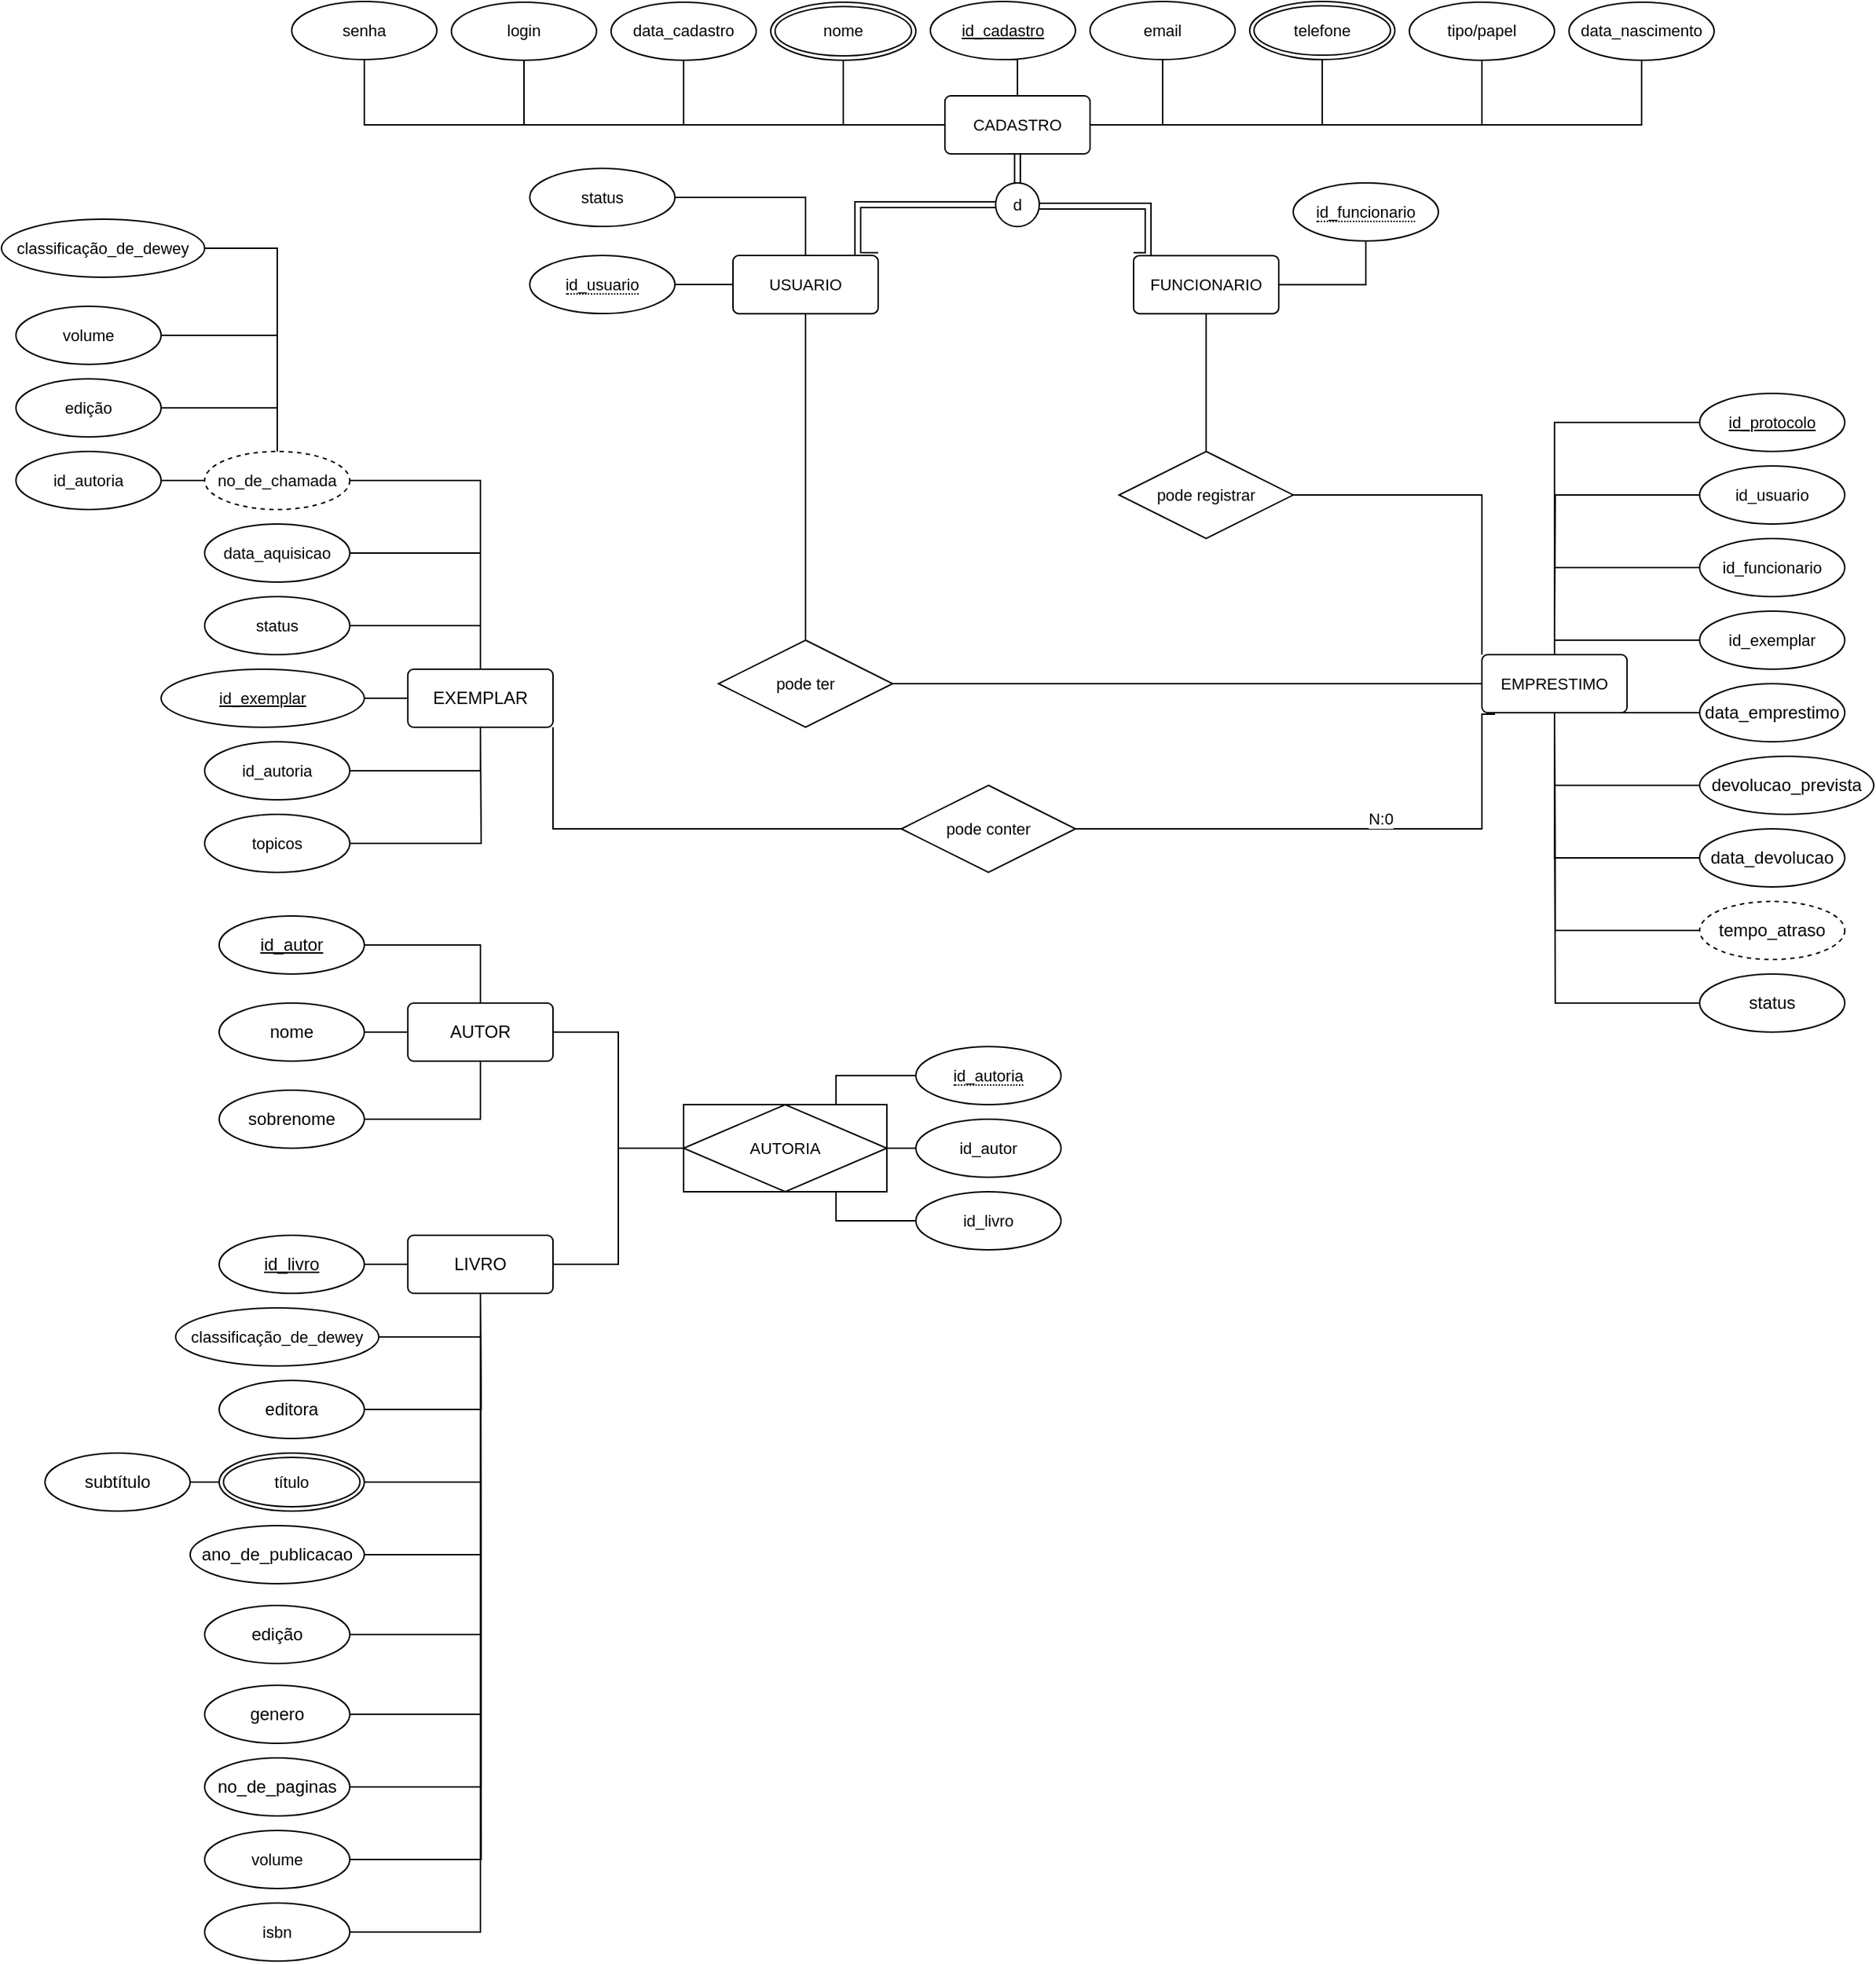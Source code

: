 <mxfile version="26.2.2">
  <diagram name="Página-1" id="CUABwqQ-d0Yb38siOlgN">
    <mxGraphModel dx="1667" dy="2010" grid="1" gridSize="10" guides="1" tooltips="1" connect="1" arrows="1" fold="1" page="1" pageScale="1" pageWidth="827" pageHeight="1169" math="0" shadow="0">
      <root>
        <mxCell id="0" />
        <mxCell id="1" parent="0" />
        <mxCell id="s818jM05VwCNG2R07s9K-25" value="" style="group" vertex="1" connectable="0" parent="1">
          <mxGeometry x="1030" y="-230" width="270" height="440" as="geometry" />
        </mxCell>
        <mxCell id="srS4xKwgPUeACRO9zoYX-149" value="EMPRESTIMO" style="rounded=1;arcSize=10;whiteSpace=wrap;html=1;align=center;fontFamily=Helvetica;fontSize=11;fontColor=default;labelBackgroundColor=default;" parent="s818jM05VwCNG2R07s9K-25" vertex="1">
          <mxGeometry y="180" width="100" height="40" as="geometry" />
        </mxCell>
        <mxCell id="s818jM05VwCNG2R07s9K-11" value="" style="group" vertex="1" connectable="0" parent="s818jM05VwCNG2R07s9K-25">
          <mxGeometry x="150" width="120" height="440" as="geometry" />
        </mxCell>
        <mxCell id="srS4xKwgPUeACRO9zoYX-150" value="id_protocolo" style="ellipse;whiteSpace=wrap;html=1;align=center;fontStyle=4;fontFamily=Helvetica;fontSize=11;fontColor=default;labelBackgroundColor=default;" parent="s818jM05VwCNG2R07s9K-11" vertex="1">
          <mxGeometry width="100" height="40" as="geometry" />
        </mxCell>
        <mxCell id="srS4xKwgPUeACRO9zoYX-151" value="id_funcionario" style="ellipse;whiteSpace=wrap;html=1;align=center;fontFamily=Helvetica;fontSize=11;fontColor=default;labelBackgroundColor=default;" parent="s818jM05VwCNG2R07s9K-11" vertex="1">
          <mxGeometry y="100" width="100" height="40" as="geometry" />
        </mxCell>
        <mxCell id="srS4xKwgPUeACRO9zoYX-152" value="id_usuario" style="ellipse;whiteSpace=wrap;html=1;align=center;fontFamily=Helvetica;fontSize=11;fontColor=default;labelBackgroundColor=default;" parent="s818jM05VwCNG2R07s9K-11" vertex="1">
          <mxGeometry y="50" width="100" height="40" as="geometry" />
        </mxCell>
        <mxCell id="s818jM05VwCNG2R07s9K-17" style="edgeStyle=orthogonalEdgeStyle;shape=connector;rounded=0;orthogonalLoop=1;jettySize=auto;html=1;exitX=0;exitY=0.5;exitDx=0;exitDy=0;strokeColor=default;align=center;verticalAlign=middle;fontFamily=Helvetica;fontSize=11;fontColor=default;labelBackgroundColor=default;startFill=0;endArrow=none;" edge="1" parent="s818jM05VwCNG2R07s9K-11" source="s818jM05VwCNG2R07s9K-2">
          <mxGeometry relative="1" as="geometry">
            <mxPoint x="-100" y="160" as="targetPoint" />
            <Array as="points">
              <mxPoint x="-100" y="170" />
            </Array>
          </mxGeometry>
        </mxCell>
        <mxCell id="s818jM05VwCNG2R07s9K-2" value="id_exemplar" style="ellipse;whiteSpace=wrap;html=1;align=center;fontFamily=Helvetica;fontSize=11;fontColor=default;labelBackgroundColor=default;" vertex="1" parent="s818jM05VwCNG2R07s9K-11">
          <mxGeometry y="150" width="100" height="40" as="geometry" />
        </mxCell>
        <mxCell id="s818jM05VwCNG2R07s9K-23" style="edgeStyle=orthogonalEdgeStyle;shape=connector;rounded=0;orthogonalLoop=1;jettySize=auto;html=1;exitX=0;exitY=0.5;exitDx=0;exitDy=0;strokeColor=default;align=center;verticalAlign=middle;fontFamily=Helvetica;fontSize=11;fontColor=default;labelBackgroundColor=default;startFill=0;endArrow=none;" edge="1" parent="s818jM05VwCNG2R07s9K-11" source="s818jM05VwCNG2R07s9K-4">
          <mxGeometry relative="1" as="geometry">
            <mxPoint x="-100" y="220" as="targetPoint" />
          </mxGeometry>
        </mxCell>
        <mxCell id="s818jM05VwCNG2R07s9K-4" value="status" style="ellipse;whiteSpace=wrap;html=1;align=center;" vertex="1" parent="s818jM05VwCNG2R07s9K-11">
          <mxGeometry y="400" width="100" height="40" as="geometry" />
        </mxCell>
        <mxCell id="s818jM05VwCNG2R07s9K-5" value="data_devolucao" style="ellipse;whiteSpace=wrap;html=1;align=center;" vertex="1" parent="s818jM05VwCNG2R07s9K-11">
          <mxGeometry y="300" width="100" height="40" as="geometry" />
        </mxCell>
        <mxCell id="s818jM05VwCNG2R07s9K-6" value="devolucao_prevista" style="ellipse;whiteSpace=wrap;html=1;align=center;" vertex="1" parent="s818jM05VwCNG2R07s9K-11">
          <mxGeometry y="250" width="120" height="40" as="geometry" />
        </mxCell>
        <mxCell id="s818jM05VwCNG2R07s9K-7" value="data_emprestimo" style="ellipse;whiteSpace=wrap;html=1;align=center;" vertex="1" parent="s818jM05VwCNG2R07s9K-11">
          <mxGeometry y="200" width="100" height="40" as="geometry" />
        </mxCell>
        <mxCell id="s818jM05VwCNG2R07s9K-22" style="edgeStyle=orthogonalEdgeStyle;shape=connector;rounded=0;orthogonalLoop=1;jettySize=auto;html=1;exitX=0;exitY=0.5;exitDx=0;exitDy=0;strokeColor=default;align=center;verticalAlign=middle;fontFamily=Helvetica;fontSize=11;fontColor=default;labelBackgroundColor=default;startFill=0;endArrow=none;" edge="1" parent="s818jM05VwCNG2R07s9K-11" source="s818jM05VwCNG2R07s9K-9">
          <mxGeometry relative="1" as="geometry">
            <mxPoint x="-100" y="220" as="targetPoint" />
          </mxGeometry>
        </mxCell>
        <mxCell id="s818jM05VwCNG2R07s9K-9" value="tempo_atraso" style="ellipse;whiteSpace=wrap;html=1;align=center;dashed=1;" vertex="1" parent="s818jM05VwCNG2R07s9K-11">
          <mxGeometry y="350" width="100" height="40" as="geometry" />
        </mxCell>
        <mxCell id="s818jM05VwCNG2R07s9K-12" style="edgeStyle=orthogonalEdgeStyle;rounded=0;orthogonalLoop=1;jettySize=auto;html=1;exitX=0;exitY=0.5;exitDx=0;exitDy=0;entryX=0.5;entryY=0;entryDx=0;entryDy=0;endArrow=none;startFill=0;" edge="1" parent="s818jM05VwCNG2R07s9K-25" source="srS4xKwgPUeACRO9zoYX-150" target="srS4xKwgPUeACRO9zoYX-149">
          <mxGeometry relative="1" as="geometry" />
        </mxCell>
        <mxCell id="s818jM05VwCNG2R07s9K-15" style="edgeStyle=orthogonalEdgeStyle;shape=connector;rounded=0;orthogonalLoop=1;jettySize=auto;html=1;exitX=0;exitY=0.5;exitDx=0;exitDy=0;strokeColor=default;align=center;verticalAlign=middle;fontFamily=Helvetica;fontSize=11;fontColor=default;labelBackgroundColor=default;startFill=0;endArrow=none;" edge="1" parent="s818jM05VwCNG2R07s9K-25" source="srS4xKwgPUeACRO9zoYX-152">
          <mxGeometry relative="1" as="geometry">
            <mxPoint x="50" y="170" as="targetPoint" />
          </mxGeometry>
        </mxCell>
        <mxCell id="s818jM05VwCNG2R07s9K-16" style="edgeStyle=orthogonalEdgeStyle;shape=connector;rounded=0;orthogonalLoop=1;jettySize=auto;html=1;exitX=0;exitY=0.5;exitDx=0;exitDy=0;entryX=0.5;entryY=0;entryDx=0;entryDy=0;strokeColor=default;align=center;verticalAlign=middle;fontFamily=Helvetica;fontSize=11;fontColor=default;labelBackgroundColor=default;startFill=0;endArrow=none;" edge="1" parent="s818jM05VwCNG2R07s9K-25" source="srS4xKwgPUeACRO9zoYX-151" target="srS4xKwgPUeACRO9zoYX-149">
          <mxGeometry relative="1" as="geometry" />
        </mxCell>
        <mxCell id="s818jM05VwCNG2R07s9K-19" style="edgeStyle=orthogonalEdgeStyle;shape=connector;rounded=0;orthogonalLoop=1;jettySize=auto;html=1;exitX=0;exitY=0.5;exitDx=0;exitDy=0;entryX=0.5;entryY=1;entryDx=0;entryDy=0;strokeColor=default;align=center;verticalAlign=middle;fontFamily=Helvetica;fontSize=11;fontColor=default;labelBackgroundColor=default;startFill=0;endArrow=none;" edge="1" parent="s818jM05VwCNG2R07s9K-25" source="s818jM05VwCNG2R07s9K-6" target="srS4xKwgPUeACRO9zoYX-149">
          <mxGeometry relative="1" as="geometry" />
        </mxCell>
        <mxCell id="s818jM05VwCNG2R07s9K-20" style="edgeStyle=orthogonalEdgeStyle;shape=connector;rounded=0;orthogonalLoop=1;jettySize=auto;html=1;exitX=0;exitY=0.5;exitDx=0;exitDy=0;strokeColor=default;align=center;verticalAlign=middle;fontFamily=Helvetica;fontSize=11;fontColor=default;labelBackgroundColor=default;startFill=0;endArrow=none;" edge="1" parent="s818jM05VwCNG2R07s9K-25" source="s818jM05VwCNG2R07s9K-5" target="srS4xKwgPUeACRO9zoYX-149">
          <mxGeometry relative="1" as="geometry" />
        </mxCell>
        <mxCell id="s818jM05VwCNG2R07s9K-21" style="edgeStyle=orthogonalEdgeStyle;shape=connector;rounded=0;orthogonalLoop=1;jettySize=auto;html=1;exitX=0;exitY=0.5;exitDx=0;exitDy=0;entryX=0.5;entryY=1;entryDx=0;entryDy=0;strokeColor=default;align=center;verticalAlign=middle;fontFamily=Helvetica;fontSize=11;fontColor=default;labelBackgroundColor=default;startFill=0;endArrow=none;" edge="1" parent="s818jM05VwCNG2R07s9K-25" source="s818jM05VwCNG2R07s9K-7" target="srS4xKwgPUeACRO9zoYX-149">
          <mxGeometry relative="1" as="geometry">
            <Array as="points">
              <mxPoint x="50" y="220" />
            </Array>
          </mxGeometry>
        </mxCell>
        <mxCell id="s818jM05VwCNG2R07s9K-31" value="" style="group" vertex="1" connectable="0" parent="1">
          <mxGeometry x="210" y="-500.002" width="980" height="215.082" as="geometry" />
        </mxCell>
        <mxCell id="srS4xKwgPUeACRO9zoYX-153" value="CADASTRO" style="rounded=1;arcSize=10;whiteSpace=wrap;html=1;align=center;fontFamily=Helvetica;fontSize=11;fontColor=default;labelBackgroundColor=default;" parent="s818jM05VwCNG2R07s9K-31" vertex="1">
          <mxGeometry x="450" y="65.002" width="100" height="40" as="geometry" />
        </mxCell>
        <mxCell id="srS4xKwgPUeACRO9zoYX-163" style="edgeStyle=orthogonalEdgeStyle;shape=link;rounded=0;orthogonalLoop=1;jettySize=auto;html=1;exitX=0;exitY=0;exitDx=0;exitDy=0;strokeColor=default;align=center;verticalAlign=middle;fontFamily=Helvetica;fontSize=11;fontColor=default;labelBackgroundColor=default;startFill=0;endArrow=none;" parent="s818jM05VwCNG2R07s9K-31" source="srS4xKwgPUeACRO9zoYX-161" edge="1">
          <mxGeometry relative="1" as="geometry">
            <mxPoint x="500.0" y="105.002" as="targetPoint" />
            <Array as="points">
              <mxPoint x="590" y="175.002" />
              <mxPoint x="590" y="141.002" />
              <mxPoint x="500" y="141.002" />
            </Array>
          </mxGeometry>
        </mxCell>
        <mxCell id="srS4xKwgPUeACRO9zoYX-161" value="FUNCIONARIO" style="rounded=1;arcSize=10;whiteSpace=wrap;html=1;align=center;fontFamily=Helvetica;fontSize=11;fontColor=default;labelBackgroundColor=default;" parent="s818jM05VwCNG2R07s9K-31" vertex="1">
          <mxGeometry x="580" y="175.082" width="100" height="40" as="geometry" />
        </mxCell>
        <mxCell id="srS4xKwgPUeACRO9zoYX-162" style="edgeStyle=orthogonalEdgeStyle;shape=link;rounded=0;orthogonalLoop=1;jettySize=auto;html=1;exitX=1;exitY=0;exitDx=0;exitDy=0;entryX=0.5;entryY=1;entryDx=0;entryDy=0;strokeColor=default;align=center;verticalAlign=middle;fontFamily=Helvetica;fontSize=11;fontColor=default;labelBackgroundColor=default;startFill=0;endArrow=none;width=3.913;" parent="s818jM05VwCNG2R07s9K-31" source="srS4xKwgPUeACRO9zoYX-102" target="srS4xKwgPUeACRO9zoYX-153" edge="1">
          <mxGeometry relative="1" as="geometry">
            <Array as="points">
              <mxPoint x="390" y="175.002" />
              <mxPoint x="390" y="140.002" />
              <mxPoint x="500" y="140.002" />
            </Array>
          </mxGeometry>
        </mxCell>
        <mxCell id="srS4xKwgPUeACRO9zoYX-102" value="USUARIO" style="rounded=1;arcSize=10;whiteSpace=wrap;html=1;align=center;fontFamily=Helvetica;fontSize=11;fontColor=default;labelBackgroundColor=default;" parent="s818jM05VwCNG2R07s9K-31" vertex="1">
          <mxGeometry x="304" y="175.042" width="100" height="40.037" as="geometry" />
        </mxCell>
        <mxCell id="srS4xKwgPUeACRO9zoYX-114" value="senha" style="ellipse;whiteSpace=wrap;html=1;align=center;fontFamily=Helvetica;fontSize=11;fontColor=default;labelBackgroundColor=default;" parent="s818jM05VwCNG2R07s9K-31" vertex="1">
          <mxGeometry y="0.005" width="100" height="40.037" as="geometry" />
        </mxCell>
        <mxCell id="srS4xKwgPUeACRO9zoYX-138" style="edgeStyle=orthogonalEdgeStyle;shape=connector;rounded=0;orthogonalLoop=1;jettySize=auto;html=1;exitX=1;exitY=0.5;exitDx=0;exitDy=0;strokeColor=default;align=center;verticalAlign=middle;fontFamily=Helvetica;fontSize=11;fontColor=default;labelBackgroundColor=default;startFill=0;endArrow=none;" parent="s818jM05VwCNG2R07s9K-31" source="srS4xKwgPUeACRO9zoYX-111" target="srS4xKwgPUeACRO9zoYX-102" edge="1">
          <mxGeometry relative="1" as="geometry" />
        </mxCell>
        <mxCell id="srS4xKwgPUeACRO9zoYX-111" value="status" style="ellipse;whiteSpace=wrap;html=1;align=center;fontFamily=Helvetica;fontSize=11;fontColor=default;labelBackgroundColor=default;" parent="s818jM05VwCNG2R07s9K-31" vertex="1">
          <mxGeometry x="164" y="115.003" width="100" height="40.037" as="geometry" />
        </mxCell>
        <mxCell id="srS4xKwgPUeACRO9zoYX-173" style="edgeStyle=orthogonalEdgeStyle;shape=connector;rounded=0;orthogonalLoop=1;jettySize=auto;html=1;exitX=1;exitY=0.5;exitDx=0;exitDy=0;strokeColor=default;align=center;verticalAlign=middle;fontFamily=Helvetica;fontSize=11;fontColor=default;labelBackgroundColor=default;startFill=0;endArrow=none;" parent="s818jM05VwCNG2R07s9K-31" source="srS4xKwgPUeACRO9zoYX-164" target="srS4xKwgPUeACRO9zoYX-102" edge="1">
          <mxGeometry relative="1" as="geometry" />
        </mxCell>
        <mxCell id="srS4xKwgPUeACRO9zoYX-164" value="&lt;span style=&quot;border-bottom: 1px dotted&quot;&gt;id_usuario&lt;/span&gt;" style="ellipse;whiteSpace=wrap;html=1;align=center;fontFamily=Helvetica;fontSize=11;fontColor=default;labelBackgroundColor=default;" parent="s818jM05VwCNG2R07s9K-31" vertex="1">
          <mxGeometry x="164" y="175.042" width="100" height="40" as="geometry" />
        </mxCell>
        <mxCell id="srS4xKwgPUeACRO9zoYX-167" style="edgeStyle=orthogonalEdgeStyle;shape=connector;rounded=0;orthogonalLoop=1;jettySize=auto;html=1;exitX=0.5;exitY=1;exitDx=0;exitDy=0;strokeColor=default;align=center;verticalAlign=middle;fontFamily=Helvetica;fontSize=11;fontColor=default;labelBackgroundColor=default;startFill=0;endArrow=none;entryX=1;entryY=0.5;entryDx=0;entryDy=0;" parent="s818jM05VwCNG2R07s9K-31" source="srS4xKwgPUeACRO9zoYX-165" target="srS4xKwgPUeACRO9zoYX-161" edge="1">
          <mxGeometry relative="1" as="geometry" />
        </mxCell>
        <mxCell id="srS4xKwgPUeACRO9zoYX-165" value="&lt;span style=&quot;border-bottom: 1px dotted&quot;&gt;id_funcionario&lt;/span&gt;" style="ellipse;whiteSpace=wrap;html=1;align=center;fontFamily=Helvetica;fontSize=11;fontColor=default;labelBackgroundColor=default;" parent="s818jM05VwCNG2R07s9K-31" vertex="1">
          <mxGeometry x="690" y="125.002" width="100" height="40" as="geometry" />
        </mxCell>
        <mxCell id="srS4xKwgPUeACRO9zoYX-184" value="d" style="ellipse;whiteSpace=wrap;html=1;aspect=fixed;fontFamily=Helvetica;fontSize=11;fontColor=default;labelBackgroundColor=default;" parent="s818jM05VwCNG2R07s9K-31" vertex="1">
          <mxGeometry x="484.96" y="125.002" width="30.08" height="30.08" as="geometry" />
        </mxCell>
        <mxCell id="s818jM05VwCNG2R07s9K-26" value="" style="group" vertex="1" connectable="0" parent="s818jM05VwCNG2R07s9K-31">
          <mxGeometry x="110" width="870" height="85.002" as="geometry" />
        </mxCell>
        <mxCell id="srS4xKwgPUeACRO9zoYX-103" value="id_cadastro" style="ellipse;whiteSpace=wrap;html=1;align=center;fontStyle=4;fontFamily=Helvetica;fontSize=11;fontColor=default;labelBackgroundColor=default;" parent="s818jM05VwCNG2R07s9K-26" vertex="1">
          <mxGeometry x="330" y="0.002" width="100" height="40.037" as="geometry" />
        </mxCell>
        <mxCell id="srS4xKwgPUeACRO9zoYX-181" style="edgeStyle=orthogonalEdgeStyle;shape=connector;rounded=0;orthogonalLoop=1;jettySize=auto;html=1;exitX=0.5;exitY=1;exitDx=0;exitDy=0;strokeColor=default;align=center;verticalAlign=middle;fontFamily=Helvetica;fontSize=11;fontColor=default;labelBackgroundColor=default;startFill=0;endArrow=none;" parent="s818jM05VwCNG2R07s9K-26" source="srS4xKwgPUeACRO9zoYX-105" edge="1">
          <mxGeometry relative="1" as="geometry">
            <mxPoint x="440.0" y="85.002" as="targetPoint" />
            <Array as="points">
              <mxPoint x="710" y="85.002" />
            </Array>
          </mxGeometry>
        </mxCell>
        <mxCell id="srS4xKwgPUeACRO9zoYX-105" value="tipo/papel" style="ellipse;whiteSpace=wrap;html=1;align=center;fontFamily=Helvetica;fontSize=11;fontColor=default;labelBackgroundColor=default;" parent="s818jM05VwCNG2R07s9K-26" vertex="1">
          <mxGeometry x="660" y="0.468" width="100" height="40.037" as="geometry" />
        </mxCell>
        <mxCell id="srS4xKwgPUeACRO9zoYX-107" value="nome" style="ellipse;shape=doubleEllipse;margin=3;whiteSpace=wrap;html=1;align=center;fontFamily=Helvetica;fontSize=11;fontColor=default;labelBackgroundColor=default;" parent="s818jM05VwCNG2R07s9K-26" vertex="1">
          <mxGeometry x="220" y="0.465" width="100" height="40.037" as="geometry" />
        </mxCell>
        <mxCell id="srS4xKwgPUeACRO9zoYX-108" value="data_nascimento" style="ellipse;whiteSpace=wrap;html=1;align=center;fontFamily=Helvetica;fontSize=11;fontColor=default;labelBackgroundColor=default;" parent="s818jM05VwCNG2R07s9K-26" vertex="1">
          <mxGeometry x="770" y="0.471" width="100" height="40.037" as="geometry" />
        </mxCell>
        <mxCell id="srS4xKwgPUeACRO9zoYX-113" value="data_cadastro" style="ellipse;whiteSpace=wrap;html=1;align=center;fontFamily=Helvetica;fontSize=11;fontColor=default;labelBackgroundColor=default;" parent="s818jM05VwCNG2R07s9K-26" vertex="1">
          <mxGeometry x="110" y="0.466" width="100" height="40.037" as="geometry" />
        </mxCell>
        <mxCell id="srS4xKwgPUeACRO9zoYX-110" value="email" style="ellipse;whiteSpace=wrap;html=1;align=center;fontFamily=Helvetica;fontSize=11;fontColor=default;labelBackgroundColor=default;" parent="s818jM05VwCNG2R07s9K-26" vertex="1">
          <mxGeometry x="440" width="100" height="40.037" as="geometry" />
        </mxCell>
        <mxCell id="srS4xKwgPUeACRO9zoYX-112" value="login" style="ellipse;whiteSpace=wrap;html=1;align=center;fontFamily=Helvetica;fontSize=11;fontColor=default;labelBackgroundColor=default;" parent="s818jM05VwCNG2R07s9K-26" vertex="1">
          <mxGeometry y="0.469" width="100" height="40.037" as="geometry" />
        </mxCell>
        <mxCell id="srS4xKwgPUeACRO9zoYX-118" value="telefone" style="ellipse;shape=doubleEllipse;margin=3;whiteSpace=wrap;html=1;align=center;fontFamily=Helvetica;fontSize=11;fontColor=default;labelBackgroundColor=default;" parent="s818jM05VwCNG2R07s9K-26" vertex="1">
          <mxGeometry x="550" y="0.004" width="100" height="40.037" as="geometry" />
        </mxCell>
        <mxCell id="srS4xKwgPUeACRO9zoYX-178" style="edgeStyle=orthogonalEdgeStyle;shape=connector;rounded=0;orthogonalLoop=1;jettySize=auto;html=1;exitX=0.5;exitY=1;exitDx=0;exitDy=0;entryX=0;entryY=0.5;entryDx=0;entryDy=0;strokeColor=default;align=center;verticalAlign=middle;fontFamily=Helvetica;fontSize=11;fontColor=default;labelBackgroundColor=default;startFill=0;endArrow=none;" parent="s818jM05VwCNG2R07s9K-31" source="srS4xKwgPUeACRO9zoYX-114" target="srS4xKwgPUeACRO9zoYX-153" edge="1">
          <mxGeometry relative="1" as="geometry" />
        </mxCell>
        <mxCell id="srS4xKwgPUeACRO9zoYX-174" style="edgeStyle=orthogonalEdgeStyle;shape=connector;rounded=0;orthogonalLoop=1;jettySize=auto;html=1;exitX=0.5;exitY=1;exitDx=0;exitDy=0;entryX=0.5;entryY=0;entryDx=0;entryDy=0;strokeColor=default;align=center;verticalAlign=middle;fontFamily=Helvetica;fontSize=11;fontColor=default;labelBackgroundColor=default;startFill=0;endArrow=none;" parent="s818jM05VwCNG2R07s9K-31" source="srS4xKwgPUeACRO9zoYX-103" target="srS4xKwgPUeACRO9zoYX-153" edge="1">
          <mxGeometry relative="1" as="geometry" />
        </mxCell>
        <mxCell id="srS4xKwgPUeACRO9zoYX-175" style="edgeStyle=orthogonalEdgeStyle;shape=connector;rounded=0;orthogonalLoop=1;jettySize=auto;html=1;exitX=0.5;exitY=1;exitDx=0;exitDy=0;entryX=0;entryY=0.5;entryDx=0;entryDy=0;strokeColor=default;align=center;verticalAlign=middle;fontFamily=Helvetica;fontSize=11;fontColor=default;labelBackgroundColor=default;startFill=0;endArrow=none;" parent="s818jM05VwCNG2R07s9K-31" source="srS4xKwgPUeACRO9zoYX-107" target="srS4xKwgPUeACRO9zoYX-153" edge="1">
          <mxGeometry relative="1" as="geometry" />
        </mxCell>
        <mxCell id="srS4xKwgPUeACRO9zoYX-182" style="edgeStyle=orthogonalEdgeStyle;shape=connector;rounded=0;orthogonalLoop=1;jettySize=auto;html=1;exitX=0.5;exitY=1;exitDx=0;exitDy=0;entryX=1;entryY=0.5;entryDx=0;entryDy=0;strokeColor=default;align=center;verticalAlign=middle;fontFamily=Helvetica;fontSize=11;fontColor=default;labelBackgroundColor=default;startFill=0;endArrow=none;" parent="s818jM05VwCNG2R07s9K-31" source="srS4xKwgPUeACRO9zoYX-108" target="srS4xKwgPUeACRO9zoYX-153" edge="1">
          <mxGeometry relative="1" as="geometry" />
        </mxCell>
        <mxCell id="srS4xKwgPUeACRO9zoYX-176" style="edgeStyle=orthogonalEdgeStyle;shape=connector;rounded=0;orthogonalLoop=1;jettySize=auto;html=1;exitX=0.5;exitY=1;exitDx=0;exitDy=0;entryX=0;entryY=0.5;entryDx=0;entryDy=0;strokeColor=default;align=center;verticalAlign=middle;fontFamily=Helvetica;fontSize=11;fontColor=default;labelBackgroundColor=default;startFill=0;endArrow=none;" parent="s818jM05VwCNG2R07s9K-31" source="srS4xKwgPUeACRO9zoYX-113" target="srS4xKwgPUeACRO9zoYX-153" edge="1">
          <mxGeometry relative="1" as="geometry" />
        </mxCell>
        <mxCell id="srS4xKwgPUeACRO9zoYX-179" style="edgeStyle=orthogonalEdgeStyle;shape=connector;rounded=0;orthogonalLoop=1;jettySize=auto;html=1;exitX=0.5;exitY=1;exitDx=0;exitDy=0;entryX=1;entryY=0.5;entryDx=0;entryDy=0;strokeColor=default;align=center;verticalAlign=middle;fontFamily=Helvetica;fontSize=11;fontColor=default;labelBackgroundColor=default;startFill=0;endArrow=none;" parent="s818jM05VwCNG2R07s9K-31" source="srS4xKwgPUeACRO9zoYX-110" target="srS4xKwgPUeACRO9zoYX-153" edge="1">
          <mxGeometry relative="1" as="geometry" />
        </mxCell>
        <mxCell id="srS4xKwgPUeACRO9zoYX-177" style="edgeStyle=orthogonalEdgeStyle;shape=connector;rounded=0;orthogonalLoop=1;jettySize=auto;html=1;exitX=0.5;exitY=1;exitDx=0;exitDy=0;entryX=0;entryY=0.5;entryDx=0;entryDy=0;strokeColor=default;align=center;verticalAlign=middle;fontFamily=Helvetica;fontSize=11;fontColor=default;labelBackgroundColor=default;startFill=0;endArrow=none;" parent="s818jM05VwCNG2R07s9K-31" source="srS4xKwgPUeACRO9zoYX-112" target="srS4xKwgPUeACRO9zoYX-153" edge="1">
          <mxGeometry relative="1" as="geometry" />
        </mxCell>
        <mxCell id="srS4xKwgPUeACRO9zoYX-180" style="edgeStyle=orthogonalEdgeStyle;shape=connector;rounded=0;orthogonalLoop=1;jettySize=auto;html=1;exitX=0.5;exitY=1;exitDx=0;exitDy=0;entryX=1;entryY=0.5;entryDx=0;entryDy=0;strokeColor=default;align=center;verticalAlign=middle;fontFamily=Helvetica;fontSize=11;fontColor=default;labelBackgroundColor=default;startFill=0;endArrow=none;" parent="s818jM05VwCNG2R07s9K-31" source="srS4xKwgPUeACRO9zoYX-118" target="srS4xKwgPUeACRO9zoYX-153" edge="1">
          <mxGeometry relative="1" as="geometry" />
        </mxCell>
        <mxCell id="s818jM05VwCNG2R07s9K-32" value="" style="group" vertex="1" connectable="0" parent="1">
          <mxGeometry x="10" y="-350" width="380" height="450" as="geometry" />
        </mxCell>
        <mxCell id="srS4xKwgPUeACRO9zoYX-19" style="edgeStyle=orthogonalEdgeStyle;shape=connector;rounded=0;orthogonalLoop=1;jettySize=auto;html=1;exitX=0;exitY=0.5;exitDx=0;exitDy=0;entryX=1;entryY=0.5;entryDx=0;entryDy=0;strokeColor=default;align=center;verticalAlign=middle;fontFamily=Helvetica;fontSize=11;fontColor=default;labelBackgroundColor=default;startFill=0;endArrow=none;" parent="s818jM05VwCNG2R07s9K-32" source="USQjlUiwacShHPwHFv54-1" target="srS4xKwgPUeACRO9zoYX-12" edge="1">
          <mxGeometry relative="1" as="geometry" />
        </mxCell>
        <mxCell id="USQjlUiwacShHPwHFv54-1" value="EXEMPLAR" style="rounded=1;arcSize=10;whiteSpace=wrap;html=1;align=center;" parent="s818jM05VwCNG2R07s9K-32" vertex="1">
          <mxGeometry x="280" y="310" width="100" height="40" as="geometry" />
        </mxCell>
        <mxCell id="srS4xKwgPUeACRO9zoYX-12" value="id_exemplar" style="ellipse;whiteSpace=wrap;html=1;align=center;fontStyle=4;fontFamily=Helvetica;fontSize=11;fontColor=default;labelBackgroundColor=default;" parent="s818jM05VwCNG2R07s9K-32" vertex="1">
          <mxGeometry x="110" y="310" width="140" height="40" as="geometry" />
        </mxCell>
        <mxCell id="srS4xKwgPUeACRO9zoYX-98" style="edgeStyle=orthogonalEdgeStyle;shape=connector;rounded=0;orthogonalLoop=1;jettySize=auto;html=1;exitX=1;exitY=0.5;exitDx=0;exitDy=0;entryX=0;entryY=0.5;entryDx=0;entryDy=0;strokeColor=default;align=center;verticalAlign=middle;fontFamily=Helvetica;fontSize=11;fontColor=default;labelBackgroundColor=default;startFill=0;endArrow=none;" parent="s818jM05VwCNG2R07s9K-32" source="srS4xKwgPUeACRO9zoYX-28" target="srS4xKwgPUeACRO9zoYX-40" edge="1">
          <mxGeometry relative="1" as="geometry" />
        </mxCell>
        <mxCell id="srS4xKwgPUeACRO9zoYX-28" value="id_autoria" style="ellipse;whiteSpace=wrap;html=1;align=center;fontFamily=Helvetica;fontSize=11;fontColor=default;labelBackgroundColor=default;" parent="s818jM05VwCNG2R07s9K-32" vertex="1">
          <mxGeometry x="10" y="160" width="100" height="40" as="geometry" />
        </mxCell>
        <mxCell id="s818jM05VwCNG2R07s9K-29" style="edgeStyle=orthogonalEdgeStyle;shape=connector;rounded=0;orthogonalLoop=1;jettySize=auto;html=1;exitX=1;exitY=0.5;exitDx=0;exitDy=0;strokeColor=default;align=center;verticalAlign=middle;fontFamily=Helvetica;fontSize=11;fontColor=default;labelBackgroundColor=default;startFill=0;endArrow=none;" edge="1" parent="s818jM05VwCNG2R07s9K-32" source="srS4xKwgPUeACRO9zoYX-32">
          <mxGeometry relative="1" as="geometry">
            <mxPoint x="330" y="350" as="targetPoint" />
          </mxGeometry>
        </mxCell>
        <mxCell id="srS4xKwgPUeACRO9zoYX-32" value="topicos" style="ellipse;whiteSpace=wrap;html=1;align=center;fontFamily=Helvetica;fontSize=11;fontColor=default;labelBackgroundColor=default;" parent="s818jM05VwCNG2R07s9K-32" vertex="1">
          <mxGeometry x="140" y="410" width="100" height="40" as="geometry" />
        </mxCell>
        <mxCell id="srS4xKwgPUeACRO9zoYX-96" style="edgeStyle=orthogonalEdgeStyle;shape=connector;rounded=0;orthogonalLoop=1;jettySize=auto;html=1;exitX=1;exitY=0.5;exitDx=0;exitDy=0;entryX=0.5;entryY=0;entryDx=0;entryDy=0;strokeColor=default;align=center;verticalAlign=middle;fontFamily=Helvetica;fontSize=11;fontColor=default;labelBackgroundColor=default;startFill=0;endArrow=none;" parent="s818jM05VwCNG2R07s9K-32" source="srS4xKwgPUeACRO9zoYX-34" target="srS4xKwgPUeACRO9zoYX-40" edge="1">
          <mxGeometry relative="1" as="geometry" />
        </mxCell>
        <mxCell id="srS4xKwgPUeACRO9zoYX-34" value="classificação_de_dewey" style="ellipse;whiteSpace=wrap;html=1;align=center;fontFamily=Helvetica;fontSize=11;fontColor=default;labelBackgroundColor=default;" parent="s818jM05VwCNG2R07s9K-32" vertex="1">
          <mxGeometry width="140" height="40" as="geometry" />
        </mxCell>
        <mxCell id="srS4xKwgPUeACRO9zoYX-85" style="edgeStyle=orthogonalEdgeStyle;shape=connector;rounded=0;orthogonalLoop=1;jettySize=auto;html=1;exitX=1;exitY=0.5;exitDx=0;exitDy=0;entryX=0.5;entryY=0;entryDx=0;entryDy=0;strokeColor=default;align=center;verticalAlign=middle;fontFamily=Helvetica;fontSize=11;fontColor=default;labelBackgroundColor=default;startFill=0;endArrow=none;" parent="s818jM05VwCNG2R07s9K-32" source="srS4xKwgPUeACRO9zoYX-36" target="srS4xKwgPUeACRO9zoYX-40" edge="1">
          <mxGeometry relative="1" as="geometry" />
        </mxCell>
        <mxCell id="srS4xKwgPUeACRO9zoYX-36" value="volume" style="ellipse;whiteSpace=wrap;html=1;align=center;fontFamily=Helvetica;fontSize=11;fontColor=default;labelBackgroundColor=default;" parent="s818jM05VwCNG2R07s9K-32" vertex="1">
          <mxGeometry x="10" y="60" width="100" height="40" as="geometry" />
        </mxCell>
        <mxCell id="srS4xKwgPUeACRO9zoYX-97" style="edgeStyle=orthogonalEdgeStyle;shape=connector;rounded=0;orthogonalLoop=1;jettySize=auto;html=1;exitX=1;exitY=0.5;exitDx=0;exitDy=0;entryX=0.5;entryY=0;entryDx=0;entryDy=0;strokeColor=default;align=center;verticalAlign=middle;fontFamily=Helvetica;fontSize=11;fontColor=default;labelBackgroundColor=default;startFill=0;endArrow=none;" parent="s818jM05VwCNG2R07s9K-32" source="srS4xKwgPUeACRO9zoYX-38" target="srS4xKwgPUeACRO9zoYX-40" edge="1">
          <mxGeometry relative="1" as="geometry" />
        </mxCell>
        <mxCell id="srS4xKwgPUeACRO9zoYX-38" value="edição" style="ellipse;whiteSpace=wrap;html=1;align=center;fontFamily=Helvetica;fontSize=11;fontColor=default;labelBackgroundColor=default;" parent="s818jM05VwCNG2R07s9K-32" vertex="1">
          <mxGeometry x="10" y="110" width="100" height="40" as="geometry" />
        </mxCell>
        <mxCell id="srS4xKwgPUeACRO9zoYX-95" style="edgeStyle=orthogonalEdgeStyle;shape=connector;rounded=0;orthogonalLoop=1;jettySize=auto;html=1;exitX=1;exitY=0.5;exitDx=0;exitDy=0;strokeColor=default;align=center;verticalAlign=middle;fontFamily=Helvetica;fontSize=11;fontColor=default;labelBackgroundColor=default;startFill=0;endArrow=none;" parent="s818jM05VwCNG2R07s9K-32" source="srS4xKwgPUeACRO9zoYX-40" target="USQjlUiwacShHPwHFv54-1" edge="1">
          <mxGeometry relative="1" as="geometry" />
        </mxCell>
        <mxCell id="srS4xKwgPUeACRO9zoYX-40" value="no_de_chamada" style="ellipse;whiteSpace=wrap;html=1;align=center;dashed=1;fontFamily=Helvetica;fontSize=11;fontColor=default;labelBackgroundColor=default;" parent="s818jM05VwCNG2R07s9K-32" vertex="1">
          <mxGeometry x="140" y="160" width="100" height="40" as="geometry" />
        </mxCell>
        <mxCell id="srS4xKwgPUeACRO9zoYX-81" style="edgeStyle=orthogonalEdgeStyle;shape=connector;rounded=0;orthogonalLoop=1;jettySize=auto;html=1;exitX=1;exitY=0.5;exitDx=0;exitDy=0;entryX=0.5;entryY=0;entryDx=0;entryDy=0;strokeColor=default;align=center;verticalAlign=middle;fontFamily=Helvetica;fontSize=11;fontColor=default;labelBackgroundColor=default;startFill=0;endArrow=none;" parent="s818jM05VwCNG2R07s9K-32" source="srS4xKwgPUeACRO9zoYX-76" target="USQjlUiwacShHPwHFv54-1" edge="1">
          <mxGeometry relative="1" as="geometry">
            <Array as="points">
              <mxPoint x="330" y="230" />
            </Array>
          </mxGeometry>
        </mxCell>
        <mxCell id="srS4xKwgPUeACRO9zoYX-76" value="data_aquisicao" style="ellipse;whiteSpace=wrap;html=1;align=center;fontFamily=Helvetica;fontSize=11;fontColor=default;labelBackgroundColor=default;" parent="s818jM05VwCNG2R07s9K-32" vertex="1">
          <mxGeometry x="140" y="210" width="100" height="40" as="geometry" />
        </mxCell>
        <mxCell id="srS4xKwgPUeACRO9zoYX-82" style="edgeStyle=orthogonalEdgeStyle;shape=connector;rounded=0;orthogonalLoop=1;jettySize=auto;html=1;exitX=1;exitY=0.5;exitDx=0;exitDy=0;entryX=0.5;entryY=0;entryDx=0;entryDy=0;strokeColor=default;align=center;verticalAlign=middle;fontFamily=Helvetica;fontSize=11;fontColor=default;labelBackgroundColor=default;startFill=0;endArrow=none;" parent="s818jM05VwCNG2R07s9K-32" source="srS4xKwgPUeACRO9zoYX-77" target="USQjlUiwacShHPwHFv54-1" edge="1">
          <mxGeometry relative="1" as="geometry" />
        </mxCell>
        <mxCell id="srS4xKwgPUeACRO9zoYX-77" value="status" style="ellipse;whiteSpace=wrap;html=1;align=center;fontFamily=Helvetica;fontSize=11;fontColor=default;labelBackgroundColor=default;" parent="s818jM05VwCNG2R07s9K-32" vertex="1">
          <mxGeometry x="140" y="260" width="100" height="40" as="geometry" />
        </mxCell>
        <mxCell id="s818jM05VwCNG2R07s9K-28" style="edgeStyle=orthogonalEdgeStyle;shape=connector;rounded=0;orthogonalLoop=1;jettySize=auto;html=1;exitX=1;exitY=0.5;exitDx=0;exitDy=0;entryX=0.5;entryY=1;entryDx=0;entryDy=0;strokeColor=default;align=center;verticalAlign=middle;fontFamily=Helvetica;fontSize=11;fontColor=default;labelBackgroundColor=default;startFill=0;endArrow=none;" edge="1" parent="s818jM05VwCNG2R07s9K-32" source="srS4xKwgPUeACRO9zoYX-99" target="USQjlUiwacShHPwHFv54-1">
          <mxGeometry relative="1" as="geometry" />
        </mxCell>
        <mxCell id="srS4xKwgPUeACRO9zoYX-99" value="id_autoria" style="ellipse;whiteSpace=wrap;html=1;align=center;fontFamily=Helvetica;fontSize=11;fontColor=default;labelBackgroundColor=default;" parent="s818jM05VwCNG2R07s9K-32" vertex="1">
          <mxGeometry x="140" y="360" width="100" height="40" as="geometry" />
        </mxCell>
        <mxCell id="1DjiUxDrEVGoeN44snmC-9" value="LIVRO" style="rounded=1;arcSize=10;whiteSpace=wrap;html=1;align=center;" parent="1" vertex="1">
          <mxGeometry x="290" y="350" width="100" height="40" as="geometry" />
        </mxCell>
        <mxCell id="s818jM05VwCNG2R07s9K-40" style="edgeStyle=orthogonalEdgeStyle;shape=connector;rounded=0;orthogonalLoop=1;jettySize=auto;html=1;exitX=1;exitY=0.5;exitDx=0;exitDy=0;entryX=0;entryY=0.5;entryDx=0;entryDy=0;strokeColor=default;align=center;verticalAlign=middle;fontFamily=Helvetica;fontSize=11;fontColor=default;labelBackgroundColor=default;startFill=0;endArrow=none;" edge="1" parent="1" source="1DjiUxDrEVGoeN44snmC-11" target="1DjiUxDrEVGoeN44snmC-9">
          <mxGeometry relative="1" as="geometry" />
        </mxCell>
        <mxCell id="1DjiUxDrEVGoeN44snmC-11" value="id_livro" style="ellipse;whiteSpace=wrap;html=1;align=center;fontStyle=4;" parent="1" vertex="1">
          <mxGeometry x="160" y="350" width="100" height="40" as="geometry" />
        </mxCell>
        <mxCell id="s818jM05VwCNG2R07s9K-42" style="edgeStyle=orthogonalEdgeStyle;shape=connector;rounded=0;orthogonalLoop=1;jettySize=auto;html=1;exitX=1;exitY=0.5;exitDx=0;exitDy=0;strokeColor=default;align=center;verticalAlign=middle;fontFamily=Helvetica;fontSize=11;fontColor=default;labelBackgroundColor=default;startFill=0;endArrow=none;" edge="1" parent="1" source="1DjiUxDrEVGoeN44snmC-12">
          <mxGeometry relative="1" as="geometry">
            <mxPoint x="340" y="390" as="targetPoint" />
          </mxGeometry>
        </mxCell>
        <mxCell id="1DjiUxDrEVGoeN44snmC-12" value="editora" style="ellipse;whiteSpace=wrap;html=1;align=center;" parent="1" vertex="1">
          <mxGeometry x="160" y="450" width="100" height="40" as="geometry" />
        </mxCell>
        <mxCell id="s818jM05VwCNG2R07s9K-46" style="edgeStyle=orthogonalEdgeStyle;shape=connector;rounded=0;orthogonalLoop=1;jettySize=auto;html=1;exitX=1;exitY=0.5;exitDx=0;exitDy=0;strokeColor=default;align=center;verticalAlign=middle;fontFamily=Helvetica;fontSize=11;fontColor=default;labelBackgroundColor=default;startFill=0;endArrow=none;" edge="1" parent="1" source="1DjiUxDrEVGoeN44snmC-14" target="1DjiUxDrEVGoeN44snmC-9">
          <mxGeometry relative="1" as="geometry" />
        </mxCell>
        <mxCell id="1DjiUxDrEVGoeN44snmC-14" value="edição" style="ellipse;whiteSpace=wrap;html=1;align=center;" parent="1" vertex="1">
          <mxGeometry x="150" y="605" width="100" height="40" as="geometry" />
        </mxCell>
        <mxCell id="s818jM05VwCNG2R07s9K-45" style="edgeStyle=orthogonalEdgeStyle;shape=connector;rounded=0;orthogonalLoop=1;jettySize=auto;html=1;exitX=1;exitY=0.5;exitDx=0;exitDy=0;entryX=0.5;entryY=1;entryDx=0;entryDy=0;strokeColor=default;align=center;verticalAlign=middle;fontFamily=Helvetica;fontSize=11;fontColor=default;labelBackgroundColor=default;startFill=0;endArrow=none;" edge="1" parent="1" source="1DjiUxDrEVGoeN44snmC-16" target="1DjiUxDrEVGoeN44snmC-9">
          <mxGeometry relative="1" as="geometry" />
        </mxCell>
        <mxCell id="1DjiUxDrEVGoeN44snmC-16" value="ano_de_publicacao" style="ellipse;whiteSpace=wrap;html=1;align=center;" parent="1" vertex="1">
          <mxGeometry x="140" y="550" width="120" height="40" as="geometry" />
        </mxCell>
        <mxCell id="s818jM05VwCNG2R07s9K-47" style="edgeStyle=orthogonalEdgeStyle;shape=connector;rounded=0;orthogonalLoop=1;jettySize=auto;html=1;exitX=1;exitY=0.5;exitDx=0;exitDy=0;strokeColor=default;align=center;verticalAlign=middle;fontFamily=Helvetica;fontSize=11;fontColor=default;labelBackgroundColor=default;startFill=0;endArrow=none;" edge="1" parent="1" source="1DjiUxDrEVGoeN44snmC-18">
          <mxGeometry relative="1" as="geometry">
            <mxPoint x="340" y="390" as="targetPoint" />
          </mxGeometry>
        </mxCell>
        <mxCell id="1DjiUxDrEVGoeN44snmC-18" value="genero" style="ellipse;whiteSpace=wrap;html=1;align=center;" parent="1" vertex="1">
          <mxGeometry x="150" y="660" width="100" height="40" as="geometry" />
        </mxCell>
        <mxCell id="s818jM05VwCNG2R07s9K-48" style="edgeStyle=orthogonalEdgeStyle;shape=connector;rounded=0;orthogonalLoop=1;jettySize=auto;html=1;exitX=1;exitY=0.5;exitDx=0;exitDy=0;strokeColor=default;align=center;verticalAlign=middle;fontFamily=Helvetica;fontSize=11;fontColor=default;labelBackgroundColor=default;startFill=0;endArrow=none;" edge="1" parent="1" source="1DjiUxDrEVGoeN44snmC-20">
          <mxGeometry relative="1" as="geometry">
            <mxPoint x="340" y="390" as="targetPoint" />
          </mxGeometry>
        </mxCell>
        <mxCell id="1DjiUxDrEVGoeN44snmC-20" value="no_de_paginas" style="ellipse;whiteSpace=wrap;html=1;align=center;" parent="1" vertex="1">
          <mxGeometry x="150" y="710" width="100" height="40" as="geometry" />
        </mxCell>
        <mxCell id="srS4xKwgPUeACRO9zoYX-1" value="subtítulo" style="ellipse;whiteSpace=wrap;html=1;align=center;" parent="1" vertex="1">
          <mxGeometry x="40" y="500" width="100" height="40" as="geometry" />
        </mxCell>
        <mxCell id="s818jM05VwCNG2R07s9K-35" style="edgeStyle=orthogonalEdgeStyle;shape=connector;rounded=0;orthogonalLoop=1;jettySize=auto;html=1;exitX=0;exitY=0.5;exitDx=0;exitDy=0;entryX=1;entryY=0.5;entryDx=0;entryDy=0;strokeColor=default;align=center;verticalAlign=middle;fontFamily=Helvetica;fontSize=11;fontColor=default;labelBackgroundColor=default;startFill=0;endArrow=none;" edge="1" parent="1" source="srS4xKwgPUeACRO9zoYX-14" target="srS4xKwgPUeACRO9zoYX-1">
          <mxGeometry relative="1" as="geometry" />
        </mxCell>
        <mxCell id="s818jM05VwCNG2R07s9K-44" style="edgeStyle=orthogonalEdgeStyle;shape=connector;rounded=0;orthogonalLoop=1;jettySize=auto;html=1;exitX=1;exitY=0.5;exitDx=0;exitDy=0;entryX=0.5;entryY=1;entryDx=0;entryDy=0;strokeColor=default;align=center;verticalAlign=middle;fontFamily=Helvetica;fontSize=11;fontColor=default;labelBackgroundColor=default;startFill=0;endArrow=none;" edge="1" parent="1" source="srS4xKwgPUeACRO9zoYX-14" target="1DjiUxDrEVGoeN44snmC-9">
          <mxGeometry relative="1" as="geometry" />
        </mxCell>
        <mxCell id="srS4xKwgPUeACRO9zoYX-14" value="título" style="ellipse;shape=doubleEllipse;margin=3;whiteSpace=wrap;html=1;align=center;fontFamily=Helvetica;fontSize=11;fontColor=default;labelBackgroundColor=default;" parent="1" vertex="1">
          <mxGeometry x="160" y="500" width="100" height="40" as="geometry" />
        </mxCell>
        <mxCell id="s818jM05VwCNG2R07s9K-50" style="edgeStyle=orthogonalEdgeStyle;shape=connector;rounded=0;orthogonalLoop=1;jettySize=auto;html=1;exitX=1;exitY=0.5;exitDx=0;exitDy=0;strokeColor=default;align=center;verticalAlign=middle;fontFamily=Helvetica;fontSize=11;fontColor=default;labelBackgroundColor=default;startFill=0;endArrow=none;" edge="1" parent="1" source="srS4xKwgPUeACRO9zoYX-15" target="1DjiUxDrEVGoeN44snmC-9">
          <mxGeometry relative="1" as="geometry" />
        </mxCell>
        <mxCell id="srS4xKwgPUeACRO9zoYX-15" value="isbn" style="ellipse;whiteSpace=wrap;html=1;align=center;fontFamily=Helvetica;fontSize=11;fontColor=default;labelBackgroundColor=default;" parent="1" vertex="1">
          <mxGeometry x="150" y="810" width="100" height="40" as="geometry" />
        </mxCell>
        <mxCell id="s818jM05VwCNG2R07s9K-49" style="edgeStyle=orthogonalEdgeStyle;shape=connector;rounded=0;orthogonalLoop=1;jettySize=auto;html=1;exitX=1;exitY=0.5;exitDx=0;exitDy=0;strokeColor=default;align=center;verticalAlign=middle;fontFamily=Helvetica;fontSize=11;fontColor=default;labelBackgroundColor=default;startFill=0;endArrow=none;" edge="1" parent="1" source="srS4xKwgPUeACRO9zoYX-30">
          <mxGeometry relative="1" as="geometry">
            <mxPoint x="340" y="390" as="targetPoint" />
          </mxGeometry>
        </mxCell>
        <mxCell id="srS4xKwgPUeACRO9zoYX-30" value="volume" style="ellipse;whiteSpace=wrap;html=1;align=center;fontFamily=Helvetica;fontSize=11;fontColor=default;labelBackgroundColor=default;" parent="1" vertex="1">
          <mxGeometry x="150" y="760" width="100" height="40" as="geometry" />
        </mxCell>
        <mxCell id="s818jM05VwCNG2R07s9K-41" style="edgeStyle=orthogonalEdgeStyle;shape=connector;rounded=0;orthogonalLoop=1;jettySize=auto;html=1;exitX=1;exitY=0.5;exitDx=0;exitDy=0;strokeColor=default;align=center;verticalAlign=middle;fontFamily=Helvetica;fontSize=11;fontColor=default;labelBackgroundColor=default;startFill=0;endArrow=none;" edge="1" parent="1" source="srS4xKwgPUeACRO9zoYX-60" target="1DjiUxDrEVGoeN44snmC-9">
          <mxGeometry relative="1" as="geometry" />
        </mxCell>
        <mxCell id="srS4xKwgPUeACRO9zoYX-60" value="classificação_de_dewey" style="ellipse;whiteSpace=wrap;html=1;align=center;fontFamily=Helvetica;fontSize=11;fontColor=default;labelBackgroundColor=default;" parent="1" vertex="1">
          <mxGeometry x="130" y="400" width="140" height="40" as="geometry" />
        </mxCell>
        <mxCell id="s818jM05VwCNG2R07s9K-34" value="" style="group" vertex="1" connectable="0" parent="1">
          <mxGeometry x="160" y="130" width="230" height="160" as="geometry" />
        </mxCell>
        <mxCell id="1DjiUxDrEVGoeN44snmC-2" value="AUTOR" style="rounded=1;arcSize=10;whiteSpace=wrap;html=1;align=center;" parent="s818jM05VwCNG2R07s9K-34" vertex="1">
          <mxGeometry x="130" y="60" width="100" height="40" as="geometry" />
        </mxCell>
        <mxCell id="1DjiUxDrEVGoeN44snmC-3" style="edgeStyle=orthogonalEdgeStyle;rounded=0;orthogonalLoop=1;jettySize=auto;html=1;exitX=1;exitY=0.5;exitDx=0;exitDy=0;endArrow=none;startFill=0;" parent="s818jM05VwCNG2R07s9K-34" source="1DjiUxDrEVGoeN44snmC-4" target="1DjiUxDrEVGoeN44snmC-2" edge="1">
          <mxGeometry relative="1" as="geometry" />
        </mxCell>
        <mxCell id="1DjiUxDrEVGoeN44snmC-4" value="nome" style="ellipse;whiteSpace=wrap;html=1;align=center;" parent="s818jM05VwCNG2R07s9K-34" vertex="1">
          <mxGeometry y="60" width="100" height="40" as="geometry" />
        </mxCell>
        <mxCell id="1DjiUxDrEVGoeN44snmC-7" style="edgeStyle=orthogonalEdgeStyle;shape=connector;rounded=0;orthogonalLoop=1;jettySize=auto;html=1;exitX=1;exitY=0.5;exitDx=0;exitDy=0;strokeColor=default;align=center;verticalAlign=middle;fontFamily=Helvetica;fontSize=11;fontColor=default;labelBackgroundColor=default;startFill=0;endArrow=none;" parent="s818jM05VwCNG2R07s9K-34" source="1DjiUxDrEVGoeN44snmC-8" target="1DjiUxDrEVGoeN44snmC-2" edge="1">
          <mxGeometry relative="1" as="geometry" />
        </mxCell>
        <mxCell id="1DjiUxDrEVGoeN44snmC-8" value="id_autor" style="ellipse;whiteSpace=wrap;html=1;align=center;fontStyle=4;" parent="s818jM05VwCNG2R07s9K-34" vertex="1">
          <mxGeometry width="100" height="40" as="geometry" />
        </mxCell>
        <mxCell id="srS4xKwgPUeACRO9zoYX-48" style="edgeStyle=orthogonalEdgeStyle;shape=connector;rounded=0;orthogonalLoop=1;jettySize=auto;html=1;exitX=1;exitY=0.5;exitDx=0;exitDy=0;strokeColor=default;align=center;verticalAlign=middle;fontFamily=Helvetica;fontSize=11;fontColor=default;labelBackgroundColor=default;startFill=0;endArrow=none;" parent="s818jM05VwCNG2R07s9K-34" source="srS4xKwgPUeACRO9zoYX-47" target="1DjiUxDrEVGoeN44snmC-2" edge="1">
          <mxGeometry relative="1" as="geometry" />
        </mxCell>
        <mxCell id="srS4xKwgPUeACRO9zoYX-47" value="sobrenome" style="ellipse;whiteSpace=wrap;html=1;align=center;" parent="s818jM05VwCNG2R07s9K-34" vertex="1">
          <mxGeometry y="120" width="100" height="40" as="geometry" />
        </mxCell>
        <mxCell id="s818jM05VwCNG2R07s9K-37" style="edgeStyle=orthogonalEdgeStyle;shape=connector;rounded=0;orthogonalLoop=1;jettySize=auto;html=1;exitX=0.5;exitY=1;exitDx=0;exitDy=0;strokeColor=default;align=center;verticalAlign=middle;fontFamily=Helvetica;fontSize=11;fontColor=default;labelBackgroundColor=default;startFill=0;endArrow=none;" edge="1" parent="1" source="srS4xKwgPUeACRO9zoYX-60" target="srS4xKwgPUeACRO9zoYX-60">
          <mxGeometry relative="1" as="geometry" />
        </mxCell>
        <mxCell id="s818jM05VwCNG2R07s9K-53" style="edgeStyle=orthogonalEdgeStyle;shape=connector;rounded=0;orthogonalLoop=1;jettySize=auto;html=1;exitX=1;exitY=0.5;exitDx=0;exitDy=0;strokeColor=default;align=center;verticalAlign=middle;fontFamily=Helvetica;fontSize=11;fontColor=default;labelBackgroundColor=default;startFill=0;endArrow=none;" edge="1" parent="1" source="srS4xKwgPUeACRO9zoYX-50" target="srS4xKwgPUeACRO9zoYX-61">
          <mxGeometry relative="1" as="geometry" />
        </mxCell>
        <mxCell id="s818jM05VwCNG2R07s9K-54" style="edgeStyle=orthogonalEdgeStyle;shape=connector;rounded=0;orthogonalLoop=1;jettySize=auto;html=1;exitX=0.75;exitY=0;exitDx=0;exitDy=0;strokeColor=default;align=center;verticalAlign=middle;fontFamily=Helvetica;fontSize=11;fontColor=default;labelBackgroundColor=default;startFill=0;endArrow=none;" edge="1" parent="1" source="srS4xKwgPUeACRO9zoYX-50" target="srS4xKwgPUeACRO9zoYX-64">
          <mxGeometry relative="1" as="geometry" />
        </mxCell>
        <mxCell id="s818jM05VwCNG2R07s9K-55" style="edgeStyle=orthogonalEdgeStyle;shape=connector;rounded=0;orthogonalLoop=1;jettySize=auto;html=1;exitX=0.75;exitY=1;exitDx=0;exitDy=0;entryX=0;entryY=0.5;entryDx=0;entryDy=0;strokeColor=default;align=center;verticalAlign=middle;fontFamily=Helvetica;fontSize=11;fontColor=default;labelBackgroundColor=default;startFill=0;endArrow=none;" edge="1" parent="1" source="srS4xKwgPUeACRO9zoYX-50" target="srS4xKwgPUeACRO9zoYX-62">
          <mxGeometry relative="1" as="geometry" />
        </mxCell>
        <mxCell id="srS4xKwgPUeACRO9zoYX-50" value="AUTORIA" style="shape=associativeEntity;whiteSpace=wrap;html=1;align=center;fontFamily=Helvetica;fontSize=11;fontColor=default;labelBackgroundColor=default;container=0;" parent="1" vertex="1">
          <mxGeometry x="480" y="260" width="140" height="60" as="geometry" />
        </mxCell>
        <mxCell id="srS4xKwgPUeACRO9zoYX-61" value="id_autor" style="ellipse;whiteSpace=wrap;html=1;align=center;fontFamily=Helvetica;fontSize=11;fontColor=default;labelBackgroundColor=default;container=0;" parent="1" vertex="1">
          <mxGeometry x="640" y="270" width="100" height="40" as="geometry" />
        </mxCell>
        <mxCell id="srS4xKwgPUeACRO9zoYX-62" value="id_livro" style="ellipse;whiteSpace=wrap;html=1;align=center;fontFamily=Helvetica;fontSize=11;fontColor=default;labelBackgroundColor=default;container=0;" parent="1" vertex="1">
          <mxGeometry x="640" y="320" width="100" height="40" as="geometry" />
        </mxCell>
        <mxCell id="srS4xKwgPUeACRO9zoYX-64" value="&lt;span style=&quot;border-bottom: 1px dotted&quot;&gt;id_autoria&lt;/span&gt;" style="ellipse;whiteSpace=wrap;html=1;align=center;fontFamily=Helvetica;fontSize=11;fontColor=default;labelBackgroundColor=default;container=0;" parent="1" vertex="1">
          <mxGeometry x="640" y="220" width="100" height="40" as="geometry" />
        </mxCell>
        <mxCell id="s818jM05VwCNG2R07s9K-51" style="edgeStyle=orthogonalEdgeStyle;shape=connector;rounded=0;orthogonalLoop=1;jettySize=auto;html=1;exitX=1;exitY=0.5;exitDx=0;exitDy=0;entryX=0;entryY=0.5;entryDx=0;entryDy=0;strokeColor=default;align=center;verticalAlign=middle;fontFamily=Helvetica;fontSize=11;fontColor=default;labelBackgroundColor=default;startFill=0;endArrow=none;" edge="1" parent="1" source="1DjiUxDrEVGoeN44snmC-2" target="srS4xKwgPUeACRO9zoYX-50">
          <mxGeometry relative="1" as="geometry" />
        </mxCell>
        <mxCell id="s818jM05VwCNG2R07s9K-52" style="edgeStyle=orthogonalEdgeStyle;shape=connector;rounded=0;orthogonalLoop=1;jettySize=auto;html=1;exitX=1;exitY=0.5;exitDx=0;exitDy=0;entryX=0;entryY=0.5;entryDx=0;entryDy=0;strokeColor=default;align=center;verticalAlign=middle;fontFamily=Helvetica;fontSize=11;fontColor=default;labelBackgroundColor=default;startFill=0;endArrow=none;" edge="1" parent="1" source="1DjiUxDrEVGoeN44snmC-9" target="srS4xKwgPUeACRO9zoYX-50">
          <mxGeometry relative="1" as="geometry" />
        </mxCell>
        <mxCell id="s818jM05VwCNG2R07s9K-58" style="edgeStyle=orthogonalEdgeStyle;shape=connector;rounded=0;orthogonalLoop=1;jettySize=auto;html=1;exitX=1;exitY=0.5;exitDx=0;exitDy=0;entryX=0;entryY=0.5;entryDx=0;entryDy=0;strokeColor=default;align=center;verticalAlign=middle;fontFamily=Helvetica;fontSize=11;fontColor=default;labelBackgroundColor=default;startFill=0;endArrow=none;" edge="1" parent="1" source="s818jM05VwCNG2R07s9K-56" target="srS4xKwgPUeACRO9zoYX-149">
          <mxGeometry relative="1" as="geometry" />
        </mxCell>
        <mxCell id="s818jM05VwCNG2R07s9K-56" value="pode ter" style="shape=rhombus;perimeter=rhombusPerimeter;whiteSpace=wrap;html=1;align=center;fontFamily=Helvetica;fontSize=11;fontColor=default;labelBackgroundColor=default;" vertex="1" parent="1">
          <mxGeometry x="504" y="-60" width="120" height="60" as="geometry" />
        </mxCell>
        <mxCell id="s818jM05VwCNG2R07s9K-57" style="edgeStyle=orthogonalEdgeStyle;shape=connector;rounded=0;orthogonalLoop=1;jettySize=auto;html=1;exitX=0.5;exitY=1;exitDx=0;exitDy=0;entryX=0.5;entryY=0;entryDx=0;entryDy=0;strokeColor=default;align=center;verticalAlign=middle;fontFamily=Helvetica;fontSize=11;fontColor=default;labelBackgroundColor=default;startFill=0;endArrow=none;" edge="1" parent="1" source="srS4xKwgPUeACRO9zoYX-102" target="s818jM05VwCNG2R07s9K-56">
          <mxGeometry relative="1" as="geometry" />
        </mxCell>
        <mxCell id="s818jM05VwCNG2R07s9K-61" style="edgeStyle=orthogonalEdgeStyle;shape=connector;rounded=0;orthogonalLoop=1;jettySize=auto;html=1;exitX=1;exitY=0.5;exitDx=0;exitDy=0;entryX=0;entryY=0;entryDx=0;entryDy=0;strokeColor=default;align=center;verticalAlign=middle;fontFamily=Helvetica;fontSize=11;fontColor=default;labelBackgroundColor=default;startFill=0;endArrow=none;" edge="1" parent="1" source="s818jM05VwCNG2R07s9K-59" target="srS4xKwgPUeACRO9zoYX-149">
          <mxGeometry relative="1" as="geometry" />
        </mxCell>
        <mxCell id="s818jM05VwCNG2R07s9K-59" value="pode registrar" style="shape=rhombus;perimeter=rhombusPerimeter;whiteSpace=wrap;html=1;align=center;fontFamily=Helvetica;fontSize=11;fontColor=default;labelBackgroundColor=default;" vertex="1" parent="1">
          <mxGeometry x="780" y="-190" width="120" height="60" as="geometry" />
        </mxCell>
        <mxCell id="s818jM05VwCNG2R07s9K-60" style="edgeStyle=orthogonalEdgeStyle;shape=connector;rounded=0;orthogonalLoop=1;jettySize=auto;html=1;exitX=0.5;exitY=1;exitDx=0;exitDy=0;entryX=0.5;entryY=0;entryDx=0;entryDy=0;strokeColor=default;align=center;verticalAlign=middle;fontFamily=Helvetica;fontSize=11;fontColor=default;labelBackgroundColor=default;startFill=0;endArrow=none;" edge="1" parent="1" source="srS4xKwgPUeACRO9zoYX-161" target="s818jM05VwCNG2R07s9K-59">
          <mxGeometry relative="1" as="geometry" />
        </mxCell>
        <mxCell id="s818jM05VwCNG2R07s9K-63" value="pode conter" style="shape=rhombus;perimeter=rhombusPerimeter;whiteSpace=wrap;html=1;align=center;fontFamily=Helvetica;fontSize=11;fontColor=default;labelBackgroundColor=default;" vertex="1" parent="1">
          <mxGeometry x="630" y="40" width="120" height="60" as="geometry" />
        </mxCell>
        <mxCell id="s818jM05VwCNG2R07s9K-64" style="edgeStyle=orthogonalEdgeStyle;shape=connector;rounded=0;orthogonalLoop=1;jettySize=auto;html=1;exitX=1;exitY=1;exitDx=0;exitDy=0;entryX=0;entryY=0.5;entryDx=0;entryDy=0;strokeColor=default;align=center;verticalAlign=middle;fontFamily=Helvetica;fontSize=11;fontColor=default;labelBackgroundColor=default;startFill=0;endArrow=none;" edge="1" parent="1" source="USQjlUiwacShHPwHFv54-1" target="s818jM05VwCNG2R07s9K-63">
          <mxGeometry relative="1" as="geometry" />
        </mxCell>
        <mxCell id="s818jM05VwCNG2R07s9K-65" style="edgeStyle=orthogonalEdgeStyle;shape=connector;rounded=0;orthogonalLoop=1;jettySize=auto;html=1;exitX=1;exitY=0.5;exitDx=0;exitDy=0;entryX=0.09;entryY=1.025;entryDx=0;entryDy=0;entryPerimeter=0;strokeColor=default;align=center;verticalAlign=middle;fontFamily=Helvetica;fontSize=11;fontColor=default;labelBackgroundColor=default;startFill=0;endArrow=none;" edge="1" parent="1" source="s818jM05VwCNG2R07s9K-63" target="srS4xKwgPUeACRO9zoYX-149">
          <mxGeometry relative="1" as="geometry">
            <Array as="points">
              <mxPoint x="1030" y="70" />
              <mxPoint x="1030" y="-9" />
            </Array>
          </mxGeometry>
        </mxCell>
        <mxCell id="s818jM05VwCNG2R07s9K-66" value="N:0" style="text;html=1;align=center;verticalAlign=middle;resizable=0;points=[];autosize=1;strokeColor=none;fillColor=none;fontFamily=Helvetica;fontSize=11;fontColor=default;labelBackgroundColor=default;" vertex="1" parent="1">
          <mxGeometry x="940" y="48" width="40" height="30" as="geometry" />
        </mxCell>
      </root>
    </mxGraphModel>
  </diagram>
</mxfile>
